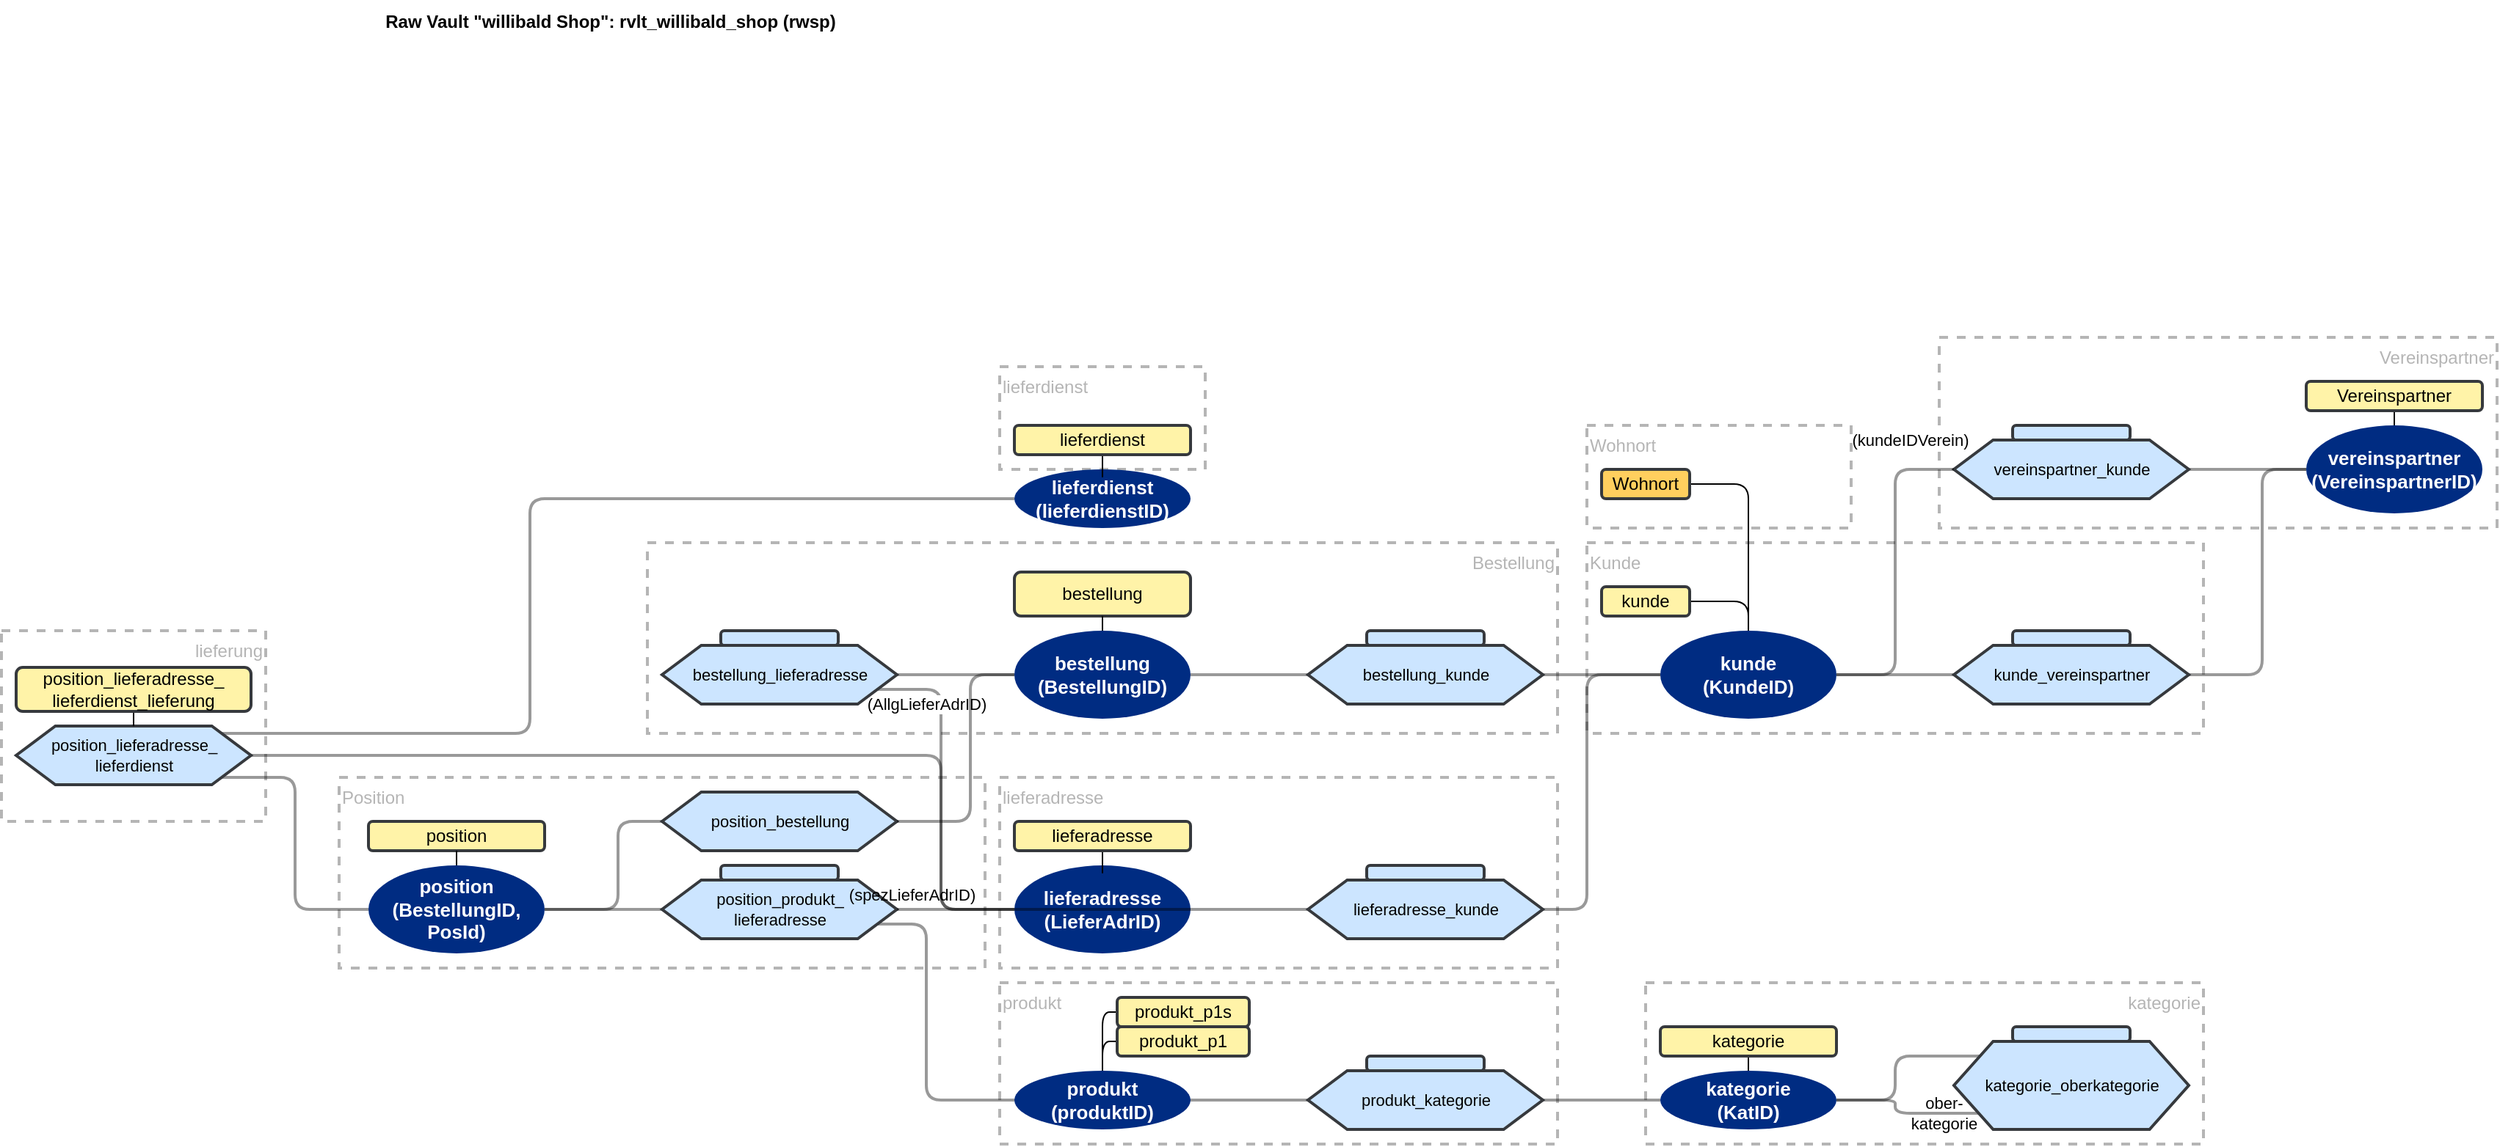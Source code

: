 <mxfile version="21.6.1" type="device">
  <diagram name="Seite-1" id="XlhNs0TyI_9xgu4hfG8v">
    <mxGraphModel dx="2525" dy="868" grid="1" gridSize="10" guides="1" tooltips="1" connect="1" arrows="1" fold="1" page="1" pageScale="1" pageWidth="1169" pageHeight="827" math="0" shadow="0">
      <root>
        <mxCell id="0" />
        <mxCell id="4QULH8YT1BLBHV-vifYP-7" value="Areas" parent="0" />
        <mxCell id="0Ak9JN9doW7q2pLoQ9mv-4" value="Bestellung" style="rounded=0;whiteSpace=wrap;html=1;strokeWidth=2;dashed=1;strokeColor=#B5B5B5;fillColor=none;verticalAlign=top;align=right;fontColor=#B5B5B5;" parent="4QULH8YT1BLBHV-vifYP-7" vertex="1">
          <mxGeometry x="230" y="390" width="620" height="130" as="geometry" />
        </mxCell>
        <mxCell id="WFWKLnwmdb4rRaIEOqVZ-2" value="Text" style="text;html=1;strokeColor=none;fillColor=none;align=center;verticalAlign=middle;whiteSpace=wrap;rounded=0;" parent="4QULH8YT1BLBHV-vifYP-7" vertex="1">
          <mxGeometry x="340" y="570" width="60" height="30" as="geometry" />
        </mxCell>
        <mxCell id="WFWKLnwmdb4rRaIEOqVZ-3" value="Raw Vault &quot;willibald Shop&quot;: rvlt_willibald_shop (rwsp)" style="text;html=1;strokeColor=none;fillColor=none;align=center;verticalAlign=middle;whiteSpace=wrap;rounded=0;fontStyle=1" parent="4QULH8YT1BLBHV-vifYP-7" vertex="1">
          <mxGeometry x="40" y="20" width="330" height="30" as="geometry" />
        </mxCell>
        <mxCell id="WFWKLnwmdb4rRaIEOqVZ-11" value="lieferung" style="rounded=0;whiteSpace=wrap;html=1;strokeWidth=2;dashed=1;strokeColor=#B5B5B5;fillColor=none;verticalAlign=top;align=right;fontColor=#B5B5B5;" parent="4QULH8YT1BLBHV-vifYP-7" vertex="1">
          <mxGeometry x="-210" y="450" width="180" height="130" as="geometry" />
        </mxCell>
        <mxCell id="WFWKLnwmdb4rRaIEOqVZ-15" value="lieferdienst" style="rounded=0;whiteSpace=wrap;html=1;strokeWidth=2;dashed=1;strokeColor=#B5B5B5;fillColor=none;verticalAlign=top;align=left;fontColor=#B5B5B5;" parent="4QULH8YT1BLBHV-vifYP-7" vertex="1">
          <mxGeometry x="470" y="270" width="140" height="70" as="geometry" />
        </mxCell>
        <mxCell id="WFWKLnwmdb4rRaIEOqVZ-31" value="kategorie" style="rounded=0;whiteSpace=wrap;html=1;strokeWidth=2;dashed=1;strokeColor=#B5B5B5;fillColor=none;verticalAlign=top;align=right;fontColor=#B5B5B5;" parent="4QULH8YT1BLBHV-vifYP-7" vertex="1">
          <mxGeometry x="910" y="690" width="380" height="110" as="geometry" />
        </mxCell>
        <mxCell id="WFWKLnwmdb4rRaIEOqVZ-35" value="produkt" style="rounded=0;whiteSpace=wrap;html=1;strokeWidth=2;dashed=1;strokeColor=#B5B5B5;fillColor=none;verticalAlign=top;align=left;fontColor=#B5B5B5;" parent="4QULH8YT1BLBHV-vifYP-7" vertex="1">
          <mxGeometry x="470" y="690" width="380" height="110" as="geometry" />
        </mxCell>
        <mxCell id="WFWKLnwmdb4rRaIEOqVZ-41" value="lieferadresse" style="rounded=0;whiteSpace=wrap;html=1;strokeWidth=2;dashed=1;strokeColor=#B5B5B5;fillColor=none;verticalAlign=top;align=left;fontColor=#B5B5B5;" parent="4QULH8YT1BLBHV-vifYP-7" vertex="1">
          <mxGeometry x="470" y="550" width="380" height="130" as="geometry" />
        </mxCell>
        <mxCell id="WFWKLnwmdb4rRaIEOqVZ-47" value="Kunde" style="rounded=0;whiteSpace=wrap;html=1;strokeWidth=2;dashed=1;strokeColor=#B5B5B5;fillColor=none;verticalAlign=top;align=left;fontColor=#B5B5B5;" parent="4QULH8YT1BLBHV-vifYP-7" vertex="1">
          <mxGeometry x="870" y="390" width="420" height="130" as="geometry" />
        </mxCell>
        <mxCell id="WFWKLnwmdb4rRaIEOqVZ-61" value="Wohnort" style="rounded=0;whiteSpace=wrap;html=1;strokeWidth=2;dashed=1;strokeColor=#B5B5B5;fillColor=none;verticalAlign=top;align=left;fontColor=#B5B5B5;" parent="4QULH8YT1BLBHV-vifYP-7" vertex="1">
          <mxGeometry x="870" y="310" width="180" height="70" as="geometry" />
        </mxCell>
        <mxCell id="WFWKLnwmdb4rRaIEOqVZ-62" value="Vereinspartner" style="rounded=0;whiteSpace=wrap;html=1;strokeWidth=2;dashed=1;strokeColor=#B5B5B5;fillColor=none;verticalAlign=top;align=right;fontColor=#B5B5B5;" parent="4QULH8YT1BLBHV-vifYP-7" vertex="1">
          <mxGeometry x="1110" y="250" width="380" height="130" as="geometry" />
        </mxCell>
        <mxCell id="04NFRgAmzPecM27d5ohU-3" value="Position" style="rounded=0;whiteSpace=wrap;html=1;strokeWidth=2;dashed=1;strokeColor=#B5B5B5;fillColor=none;verticalAlign=top;align=left;fontColor=#B5B5B5;" vertex="1" parent="4QULH8YT1BLBHV-vifYP-7">
          <mxGeometry x="20" y="550" width="440" height="130" as="geometry" />
        </mxCell>
        <mxCell id="1" value="Main Model" parent="0" />
        <mxCell id="0Ak9JN9doW7q2pLoQ9mv-29" style="edgeStyle=orthogonalEdgeStyle;shape=connector;rounded=1;jumpStyle=none;orthogonalLoop=1;jettySize=auto;html=1;labelBackgroundColor=default;strokeColor=default;strokeWidth=2;fontFamily=Helvetica;fontSize=11;fontColor=default;endArrow=none;endFill=0;opacity=40;" parent="1" source="4QULH8YT1BLBHV-vifYP-1" target="0Ak9JN9doW7q2pLoQ9mv-27" edge="1">
          <mxGeometry relative="1" as="geometry" />
        </mxCell>
        <mxCell id="4QULH8YT1BLBHV-vifYP-1" value="bestellung&lt;br style=&quot;font-size: 13px;&quot;&gt;(BestellungID)" style="strokeWidth=2;html=1;shape=mxgraph.flowchart.start_1;whiteSpace=wrap;strokeColor=none;fontColor=#ffffff;fillColor=#002C82;fontFamily=Helvetica;fontSize=13;fontStyle=1" parent="1" vertex="1">
          <mxGeometry x="480" y="450" width="120" height="60" as="geometry" />
        </mxCell>
        <mxCell id="4QULH8YT1BLBHV-vifYP-2" value="bestellung" style="rounded=1;whiteSpace=wrap;html=1;strokeColor=#36393d;fillColor=#FFF3A8;strokeWidth=2;" parent="1" vertex="1">
          <mxGeometry x="480" y="410" width="120" height="30" as="geometry" />
        </mxCell>
        <mxCell id="4QULH8YT1BLBHV-vifYP-4" style="rounded=1;orthogonalLoop=1;jettySize=auto;html=1;endArrow=none;endFill=0;jumpStyle=none;strokeWidth=1;" parent="1" source="4QULH8YT1BLBHV-vifYP-2" target="4QULH8YT1BLBHV-vifYP-1" edge="1">
          <mxGeometry relative="1" as="geometry">
            <mxPoint x="290" y="120" as="sourcePoint" />
            <mxPoint x="380" y="260" as="targetPoint" />
          </mxGeometry>
        </mxCell>
        <mxCell id="WFWKLnwmdb4rRaIEOqVZ-39" style="edgeStyle=orthogonalEdgeStyle;shape=connector;rounded=1;jumpStyle=none;orthogonalLoop=1;jettySize=auto;html=1;labelBackgroundColor=default;strokeColor=default;strokeWidth=2;fontFamily=Helvetica;fontSize=11;fontColor=default;endArrow=none;endFill=0;opacity=40;" parent="1" source="0Ak9JN9doW7q2pLoQ9mv-1" target="WFWKLnwmdb4rRaIEOqVZ-37" edge="1">
          <mxGeometry relative="1" as="geometry" />
        </mxCell>
        <mxCell id="0Ak9JN9doW7q2pLoQ9mv-1" value="lieferadresse&lt;br style=&quot;font-size: 13px;&quot;&gt;(LieferAdrID)" style="strokeWidth=2;html=1;shape=mxgraph.flowchart.start_1;whiteSpace=wrap;strokeColor=none;fontColor=#ffffff;fillColor=#002C82;fontFamily=Helvetica;fontSize=13;fontStyle=1" parent="1" vertex="1">
          <mxGeometry x="480" y="610" width="120" height="60" as="geometry" />
        </mxCell>
        <mxCell id="0Ak9JN9doW7q2pLoQ9mv-7" value="(AllgLieferAdrID)" style="edgeStyle=orthogonalEdgeStyle;shape=connector;rounded=1;jumpStyle=none;orthogonalLoop=1;jettySize=auto;html=1;labelBackgroundColor=default;strokeColor=default;fontFamily=Helvetica;fontSize=11;fontColor=default;endArrow=none;endFill=0;strokeWidth=2;opacity=40;" parent="1" source="0Ak9JN9doW7q2pLoQ9mv-2" target="0Ak9JN9doW7q2pLoQ9mv-1" edge="1">
          <mxGeometry x="-0.726" y="-10" relative="1" as="geometry">
            <Array as="points">
              <mxPoint x="430" y="490" />
              <mxPoint x="430" y="640" />
            </Array>
            <mxPoint as="offset" />
          </mxGeometry>
        </mxCell>
        <mxCell id="WFWKLnwmdb4rRaIEOqVZ-49" style="edgeStyle=orthogonalEdgeStyle;shape=connector;rounded=1;jumpStyle=none;orthogonalLoop=1;jettySize=auto;html=1;labelBackgroundColor=default;strokeColor=default;strokeWidth=2;fontFamily=Helvetica;fontSize=11;fontColor=default;endArrow=none;endFill=0;opacity=40;" parent="1" source="0Ak9JN9doW7q2pLoQ9mv-2" target="4QULH8YT1BLBHV-vifYP-1" edge="1">
          <mxGeometry relative="1" as="geometry" />
        </mxCell>
        <mxCell id="0Ak9JN9doW7q2pLoQ9mv-2" value="bestellung_lieferadresse" style="verticalLabelPosition=middle;verticalAlign=middle;html=1;shape=hexagon;perimeter=hexagonPerimeter2;arcSize=6;size=0.167;fillColor=#cce5ff;strokeColor=#36393d;strokeWidth=2;fontFamily=Helvetica;fontSize=11;fontColor=default;labelPosition=center;align=center;" parent="1" vertex="1">
          <mxGeometry x="240" y="460" width="160" height="40" as="geometry" />
        </mxCell>
        <mxCell id="0Ak9JN9doW7q2pLoQ9mv-3" value="" style="rounded=1;whiteSpace=wrap;html=1;strokeColor=#36393d;fillColor=#cce5ff;strokeWidth=2;fontSize=11;arcSize=24;" parent="1" vertex="1">
          <mxGeometry x="280" y="450" width="80" height="10" as="geometry" />
        </mxCell>
        <mxCell id="0Ak9JN9doW7q2pLoQ9mv-10" style="edgeStyle=orthogonalEdgeStyle;shape=connector;rounded=1;jumpStyle=none;orthogonalLoop=1;jettySize=auto;html=1;labelBackgroundColor=default;strokeColor=default;fontFamily=Helvetica;fontSize=11;fontColor=default;endArrow=none;endFill=0;" parent="1" source="0Ak9JN9doW7q2pLoQ9mv-9" target="0Ak9JN9doW7q2pLoQ9mv-1" edge="1">
          <mxGeometry relative="1" as="geometry" />
        </mxCell>
        <mxCell id="0Ak9JN9doW7q2pLoQ9mv-9" value="lieferadresse" style="rounded=1;whiteSpace=wrap;html=1;strokeColor=#36393d;fillColor=#FFF3A8;strokeWidth=2;" parent="1" vertex="1">
          <mxGeometry x="480" y="580" width="120" height="20" as="geometry" />
        </mxCell>
        <mxCell id="0Ak9JN9doW7q2pLoQ9mv-16" style="edgeStyle=orthogonalEdgeStyle;shape=connector;rounded=1;jumpStyle=none;orthogonalLoop=1;jettySize=auto;html=1;labelBackgroundColor=default;strokeColor=default;strokeWidth=2;fontFamily=Helvetica;fontSize=11;fontColor=default;endArrow=none;endFill=0;opacity=40;" parent="1" source="0Ak9JN9doW7q2pLoQ9mv-11" target="0Ak9JN9doW7q2pLoQ9mv-14" edge="1">
          <mxGeometry relative="1" as="geometry" />
        </mxCell>
        <mxCell id="0Ak9JN9doW7q2pLoQ9mv-19" style="edgeStyle=orthogonalEdgeStyle;shape=connector;rounded=1;jumpStyle=none;orthogonalLoop=1;jettySize=auto;html=1;labelBackgroundColor=default;strokeColor=default;strokeWidth=2;fontFamily=Helvetica;fontSize=11;fontColor=default;endArrow=none;endFill=0;opacity=40;" parent="1" source="0Ak9JN9doW7q2pLoQ9mv-11" target="0Ak9JN9doW7q2pLoQ9mv-18" edge="1">
          <mxGeometry relative="1" as="geometry">
            <Array as="points">
              <mxPoint x="210" y="640" />
              <mxPoint x="210" y="580" />
            </Array>
          </mxGeometry>
        </mxCell>
        <mxCell id="0Ak9JN9doW7q2pLoQ9mv-11" value="position&lt;br style=&quot;font-size: 13px;&quot;&gt;(BestellungID, PosId)" style="strokeWidth=2;html=1;shape=mxgraph.flowchart.start_1;whiteSpace=wrap;strokeColor=none;fontColor=#ffffff;fillColor=#002C82;fontFamily=Helvetica;fontSize=13;fontStyle=1" parent="1" vertex="1">
          <mxGeometry x="40" y="610" width="120" height="60" as="geometry" />
        </mxCell>
        <mxCell id="0Ak9JN9doW7q2pLoQ9mv-12" value="position" style="rounded=1;whiteSpace=wrap;html=1;strokeColor=#36393d;fillColor=#FFF3A8;strokeWidth=2;" parent="1" vertex="1">
          <mxGeometry x="40" y="580" width="120" height="20" as="geometry" />
        </mxCell>
        <mxCell id="0Ak9JN9doW7q2pLoQ9mv-13" style="rounded=1;orthogonalLoop=1;jettySize=auto;html=1;endArrow=none;endFill=0;jumpStyle=none;strokeWidth=1;" parent="1" source="0Ak9JN9doW7q2pLoQ9mv-12" target="0Ak9JN9doW7q2pLoQ9mv-11" edge="1">
          <mxGeometry relative="1" as="geometry">
            <mxPoint x="-180" y="310" as="sourcePoint" />
            <mxPoint x="-90" y="450" as="targetPoint" />
          </mxGeometry>
        </mxCell>
        <mxCell id="WFWKLnwmdb4rRaIEOqVZ-18" style="edgeStyle=orthogonalEdgeStyle;shape=connector;rounded=1;jumpStyle=none;orthogonalLoop=1;jettySize=auto;html=1;entryX=1;entryY=0.5;entryDx=0;entryDy=0;entryPerimeter=0;labelBackgroundColor=default;strokeColor=default;strokeWidth=2;fontFamily=Helvetica;fontSize=11;fontColor=default;endArrow=none;endFill=0;opacity=40;" parent="1" source="0Ak9JN9doW7q2pLoQ9mv-14" target="WFWKLnwmdb4rRaIEOqVZ-16" edge="1">
          <mxGeometry relative="1" as="geometry">
            <Array as="points">
              <mxPoint x="420" y="650" />
              <mxPoint x="420" y="770" />
            </Array>
          </mxGeometry>
        </mxCell>
        <mxCell id="0Ak9JN9doW7q2pLoQ9mv-14" value="position_produkt_&lt;br&gt;lieferadresse" style="verticalLabelPosition=middle;verticalAlign=middle;html=1;shape=hexagon;perimeter=hexagonPerimeter2;arcSize=6;size=0.167;fillColor=#cce5ff;strokeColor=#36393d;strokeWidth=2;fontFamily=Helvetica;fontSize=11;fontColor=default;labelPosition=center;align=center;" parent="1" vertex="1">
          <mxGeometry x="240" y="620" width="160" height="40" as="geometry" />
        </mxCell>
        <mxCell id="0Ak9JN9doW7q2pLoQ9mv-15" value="" style="rounded=1;whiteSpace=wrap;html=1;strokeColor=#36393d;fillColor=#cce5ff;strokeWidth=2;fontSize=11;arcSize=24;" parent="1" vertex="1">
          <mxGeometry x="280" y="610" width="80" height="10" as="geometry" />
        </mxCell>
        <mxCell id="0Ak9JN9doW7q2pLoQ9mv-18" value="position_bestellung" style="verticalLabelPosition=middle;verticalAlign=middle;html=1;shape=hexagon;perimeter=hexagonPerimeter2;arcSize=6;size=0.167;fillColor=#cce5ff;strokeColor=#36393d;strokeWidth=2;fontFamily=Helvetica;fontSize=11;fontColor=default;labelPosition=center;align=center;" parent="1" vertex="1">
          <mxGeometry x="240" y="560" width="160" height="40" as="geometry" />
        </mxCell>
        <mxCell id="WFWKLnwmdb4rRaIEOqVZ-40" style="edgeStyle=orthogonalEdgeStyle;shape=connector;rounded=1;jumpStyle=none;orthogonalLoop=1;jettySize=auto;html=1;entryX=1;entryY=0.5;entryDx=0;entryDy=0;labelBackgroundColor=default;strokeColor=default;strokeWidth=2;fontFamily=Helvetica;fontSize=11;fontColor=default;endArrow=none;endFill=0;opacity=40;" parent="1" source="0Ak9JN9doW7q2pLoQ9mv-23" target="WFWKLnwmdb4rRaIEOqVZ-37" edge="1">
          <mxGeometry relative="1" as="geometry">
            <Array as="points">
              <mxPoint x="870" y="480" />
              <mxPoint x="870" y="640" />
            </Array>
          </mxGeometry>
        </mxCell>
        <mxCell id="0Ak9JN9doW7q2pLoQ9mv-23" value="kunde&lt;br style=&quot;font-size: 13px;&quot;&gt;(KundeID)" style="strokeWidth=2;html=1;shape=mxgraph.flowchart.start_1;whiteSpace=wrap;strokeColor=none;fontColor=#ffffff;fillColor=#002C82;fontFamily=Helvetica;fontSize=13;fontStyle=1" parent="1" vertex="1">
          <mxGeometry x="920" y="450" width="120" height="60" as="geometry" />
        </mxCell>
        <mxCell id="0Ak9JN9doW7q2pLoQ9mv-30" style="edgeStyle=orthogonalEdgeStyle;shape=connector;rounded=1;jumpStyle=none;orthogonalLoop=1;jettySize=auto;html=1;labelBackgroundColor=default;strokeColor=default;strokeWidth=2;fontFamily=Helvetica;fontSize=11;fontColor=default;endArrow=none;endFill=0;opacity=40;" parent="1" source="0Ak9JN9doW7q2pLoQ9mv-27" target="0Ak9JN9doW7q2pLoQ9mv-23" edge="1">
          <mxGeometry relative="1" as="geometry" />
        </mxCell>
        <mxCell id="0Ak9JN9doW7q2pLoQ9mv-27" value="bestellung_kunde" style="verticalLabelPosition=middle;verticalAlign=middle;html=1;shape=hexagon;perimeter=hexagonPerimeter2;arcSize=6;size=0.167;fillColor=#cce5ff;strokeColor=#36393d;strokeWidth=2;fontFamily=Helvetica;fontSize=11;fontColor=default;labelPosition=center;align=center;" parent="1" vertex="1">
          <mxGeometry x="680" y="460" width="160" height="40" as="geometry" />
        </mxCell>
        <mxCell id="0Ak9JN9doW7q2pLoQ9mv-28" value="" style="rounded=1;whiteSpace=wrap;html=1;strokeColor=#36393d;fillColor=#cce5ff;strokeWidth=2;fontSize=11;arcSize=24;" parent="1" vertex="1">
          <mxGeometry x="720" y="450" width="80" height="10" as="geometry" />
        </mxCell>
        <mxCell id="WFWKLnwmdb4rRaIEOqVZ-12" style="edgeStyle=orthogonalEdgeStyle;shape=connector;rounded=1;jumpStyle=none;orthogonalLoop=1;jettySize=auto;html=1;labelBackgroundColor=default;strokeColor=default;strokeWidth=2;fontFamily=Helvetica;fontSize=11;fontColor=default;endArrow=none;endFill=0;opacity=40;" parent="1" source="WFWKLnwmdb4rRaIEOqVZ-5" target="0Ak9JN9doW7q2pLoQ9mv-11" edge="1">
          <mxGeometry relative="1" as="geometry">
            <Array as="points">
              <mxPoint x="-10" y="550" />
              <mxPoint x="-10" y="640" />
            </Array>
          </mxGeometry>
        </mxCell>
        <mxCell id="WFWKLnwmdb4rRaIEOqVZ-13" style="edgeStyle=orthogonalEdgeStyle;shape=connector;rounded=1;jumpStyle=none;orthogonalLoop=1;jettySize=auto;html=1;entryX=1;entryY=0.5;entryDx=0;entryDy=0;entryPerimeter=0;labelBackgroundColor=default;strokeColor=default;strokeWidth=2;fontFamily=Helvetica;fontSize=11;fontColor=default;endArrow=none;endFill=0;opacity=40;" parent="1" source="WFWKLnwmdb4rRaIEOqVZ-5" target="0Ak9JN9doW7q2pLoQ9mv-1" edge="1">
          <mxGeometry relative="1" as="geometry">
            <Array as="points">
              <mxPoint x="430" y="535" />
              <mxPoint x="430" y="640" />
            </Array>
          </mxGeometry>
        </mxCell>
        <mxCell id="WFWKLnwmdb4rRaIEOqVZ-14" style="edgeStyle=orthogonalEdgeStyle;shape=connector;rounded=1;jumpStyle=none;orthogonalLoop=1;jettySize=auto;html=1;labelBackgroundColor=default;strokeColor=default;strokeWidth=2;fontFamily=Helvetica;fontSize=11;fontColor=default;endArrow=none;endFill=0;opacity=40;" parent="1" source="WFWKLnwmdb4rRaIEOqVZ-5" target="WFWKLnwmdb4rRaIEOqVZ-6" edge="1">
          <mxGeometry relative="1" as="geometry">
            <Array as="points">
              <mxPoint x="150" y="520" />
              <mxPoint x="150" y="360" />
            </Array>
          </mxGeometry>
        </mxCell>
        <mxCell id="WFWKLnwmdb4rRaIEOqVZ-5" value="position_lieferadresse_&lt;br&gt;lieferdienst" style="verticalLabelPosition=middle;verticalAlign=middle;html=1;shape=hexagon;perimeter=hexagonPerimeter2;arcSize=6;size=0.167;fillColor=#cce5ff;strokeColor=#36393d;strokeWidth=2;fontFamily=Helvetica;fontSize=11;fontColor=default;labelPosition=center;align=center;" parent="1" vertex="1">
          <mxGeometry x="-200" y="515" width="160" height="40" as="geometry" />
        </mxCell>
        <mxCell id="WFWKLnwmdb4rRaIEOqVZ-6" value="lieferdienst&lt;br style=&quot;font-size: 13px;&quot;&gt;(lieferdienstID)" style="strokeWidth=2;html=1;shape=mxgraph.flowchart.start_1;whiteSpace=wrap;strokeColor=none;fontColor=#ffffff;fillColor=#002C82;fontFamily=Helvetica;fontSize=13;fontStyle=1" parent="1" vertex="1">
          <mxGeometry x="480" y="340" width="120" height="40" as="geometry" />
        </mxCell>
        <mxCell id="WFWKLnwmdb4rRaIEOqVZ-8" style="edgeStyle=orthogonalEdgeStyle;shape=connector;rounded=1;jumpStyle=none;orthogonalLoop=1;jettySize=auto;html=1;labelBackgroundColor=default;strokeColor=default;fontFamily=Helvetica;fontSize=11;fontColor=default;endArrow=none;endFill=0;" parent="1" source="WFWKLnwmdb4rRaIEOqVZ-7" target="WFWKLnwmdb4rRaIEOqVZ-6" edge="1">
          <mxGeometry relative="1" as="geometry" />
        </mxCell>
        <mxCell id="WFWKLnwmdb4rRaIEOqVZ-7" value="lieferdienst" style="rounded=1;whiteSpace=wrap;html=1;strokeColor=#36393d;fillColor=#FFF3A8;strokeWidth=2;" parent="1" vertex="1">
          <mxGeometry x="480" y="310" width="120" height="20" as="geometry" />
        </mxCell>
        <mxCell id="WFWKLnwmdb4rRaIEOqVZ-10" style="shape=connector;rounded=1;jumpStyle=none;orthogonalLoop=1;jettySize=auto;html=1;labelBackgroundColor=default;strokeColor=default;fontFamily=Helvetica;fontSize=11;fontColor=default;endArrow=none;endFill=0;" parent="1" source="WFWKLnwmdb4rRaIEOqVZ-9" target="WFWKLnwmdb4rRaIEOqVZ-5" edge="1">
          <mxGeometry relative="1" as="geometry" />
        </mxCell>
        <mxCell id="WFWKLnwmdb4rRaIEOqVZ-9" value="position_lieferadresse_&lt;br&gt;lieferdienst_lieferung" style="rounded=1;whiteSpace=wrap;html=1;strokeColor=#36393d;fillColor=#FFF3A8;strokeWidth=2;" parent="1" vertex="1">
          <mxGeometry x="-200" y="475" width="160" height="30" as="geometry" />
        </mxCell>
        <mxCell id="WFWKLnwmdb4rRaIEOqVZ-22" style="edgeStyle=orthogonalEdgeStyle;shape=connector;rounded=1;jumpStyle=none;orthogonalLoop=1;jettySize=auto;html=1;labelBackgroundColor=default;strokeColor=default;strokeWidth=2;fontFamily=Helvetica;fontSize=11;fontColor=default;endArrow=none;endFill=0;opacity=40;" parent="1" source="WFWKLnwmdb4rRaIEOqVZ-16" target="WFWKLnwmdb4rRaIEOqVZ-20" edge="1">
          <mxGeometry relative="1" as="geometry" />
        </mxCell>
        <mxCell id="WFWKLnwmdb4rRaIEOqVZ-16" value="produkt&lt;br style=&quot;font-size: 13px;&quot;&gt;(produktID)" style="strokeWidth=2;html=1;shape=mxgraph.flowchart.start_1;whiteSpace=wrap;strokeColor=none;fontColor=#ffffff;fillColor=#002C82;fontFamily=Helvetica;fontSize=13;fontStyle=1" parent="1" vertex="1">
          <mxGeometry x="480" y="750" width="120" height="40" as="geometry" />
        </mxCell>
        <mxCell id="WFWKLnwmdb4rRaIEOqVZ-19" style="edgeStyle=orthogonalEdgeStyle;shape=connector;rounded=1;jumpStyle=none;orthogonalLoop=1;jettySize=auto;html=1;labelBackgroundColor=default;strokeColor=default;fontFamily=Helvetica;fontSize=11;fontColor=default;endArrow=none;endFill=0;" parent="1" source="WFWKLnwmdb4rRaIEOqVZ-17" target="WFWKLnwmdb4rRaIEOqVZ-16" edge="1">
          <mxGeometry relative="1" as="geometry">
            <Array as="points">
              <mxPoint x="540" y="730" />
            </Array>
          </mxGeometry>
        </mxCell>
        <mxCell id="WFWKLnwmdb4rRaIEOqVZ-17" value="produkt_p1" style="rounded=1;whiteSpace=wrap;html=1;strokeColor=#36393d;fillColor=#FFF3A8;strokeWidth=2;" parent="1" vertex="1">
          <mxGeometry x="550" y="720" width="90" height="20" as="geometry" />
        </mxCell>
        <mxCell id="WFWKLnwmdb4rRaIEOqVZ-24" style="edgeStyle=orthogonalEdgeStyle;shape=connector;rounded=1;jumpStyle=none;orthogonalLoop=1;jettySize=auto;html=1;labelBackgroundColor=default;strokeColor=default;strokeWidth=2;fontFamily=Helvetica;fontSize=11;fontColor=default;endArrow=none;endFill=0;opacity=40;" parent="1" source="WFWKLnwmdb4rRaIEOqVZ-20" target="WFWKLnwmdb4rRaIEOqVZ-23" edge="1">
          <mxGeometry relative="1" as="geometry" />
        </mxCell>
        <mxCell id="WFWKLnwmdb4rRaIEOqVZ-20" value="produkt_kategorie" style="verticalLabelPosition=middle;verticalAlign=middle;html=1;shape=hexagon;perimeter=hexagonPerimeter2;arcSize=6;size=0.167;fillColor=#cce5ff;strokeColor=#36393d;strokeWidth=2;fontFamily=Helvetica;fontSize=11;fontColor=default;labelPosition=center;align=center;" parent="1" vertex="1">
          <mxGeometry x="680" y="750" width="160" height="40" as="geometry" />
        </mxCell>
        <mxCell id="WFWKLnwmdb4rRaIEOqVZ-21" value="" style="rounded=1;whiteSpace=wrap;html=1;strokeColor=#36393d;fillColor=#cce5ff;strokeWidth=2;fontSize=11;arcSize=24;" parent="1" vertex="1">
          <mxGeometry x="720" y="740" width="80" height="10" as="geometry" />
        </mxCell>
        <mxCell id="WFWKLnwmdb4rRaIEOqVZ-23" value="kategorie&lt;br style=&quot;font-size: 13px;&quot;&gt;(KatID)" style="strokeWidth=2;html=1;shape=mxgraph.flowchart.start_1;whiteSpace=wrap;strokeColor=none;fontColor=#ffffff;fillColor=#002C82;fontFamily=Helvetica;fontSize=13;fontStyle=1" parent="1" vertex="1">
          <mxGeometry x="920" y="750" width="120" height="40" as="geometry" />
        </mxCell>
        <mxCell id="WFWKLnwmdb4rRaIEOqVZ-34" style="edgeStyle=none;shape=connector;rounded=1;jumpStyle=none;orthogonalLoop=1;jettySize=auto;html=1;labelBackgroundColor=default;strokeColor=default;strokeWidth=1;fontFamily=Helvetica;fontSize=11;fontColor=default;endArrow=none;endFill=0;" parent="1" source="WFWKLnwmdb4rRaIEOqVZ-25" target="WFWKLnwmdb4rRaIEOqVZ-23" edge="1">
          <mxGeometry relative="1" as="geometry" />
        </mxCell>
        <mxCell id="WFWKLnwmdb4rRaIEOqVZ-25" value="kategorie" style="rounded=1;whiteSpace=wrap;html=1;strokeColor=#36393d;fillColor=#FFF3A8;strokeWidth=2;" parent="1" vertex="1">
          <mxGeometry x="920" y="720" width="120" height="20" as="geometry" />
        </mxCell>
        <mxCell id="WFWKLnwmdb4rRaIEOqVZ-29" value="" style="edgeStyle=orthogonalEdgeStyle;shape=connector;rounded=1;jumpStyle=none;orthogonalLoop=1;jettySize=auto;html=1;labelBackgroundColor=default;strokeColor=default;strokeWidth=2;fontFamily=Helvetica;fontSize=11;fontColor=default;endArrow=none;endFill=0;opacity=40;entryX=1;entryY=0.5;entryDx=0;entryDy=0;entryPerimeter=0;" parent="1" source="WFWKLnwmdb4rRaIEOqVZ-26" target="WFWKLnwmdb4rRaIEOqVZ-23" edge="1">
          <mxGeometry relative="1" as="geometry">
            <mxPoint x="970" y="725" as="targetPoint" />
            <Array as="points">
              <mxPoint x="1080" y="740" />
              <mxPoint x="1080" y="770" />
            </Array>
          </mxGeometry>
        </mxCell>
        <mxCell id="WFWKLnwmdb4rRaIEOqVZ-30" style="edgeStyle=orthogonalEdgeStyle;shape=connector;rounded=1;jumpStyle=none;orthogonalLoop=1;jettySize=auto;html=1;labelBackgroundColor=default;strokeColor=default;strokeWidth=2;fontFamily=Helvetica;fontSize=11;fontColor=default;endArrow=none;endFill=0;opacity=40;" parent="1" source="WFWKLnwmdb4rRaIEOqVZ-26" target="WFWKLnwmdb4rRaIEOqVZ-23" edge="1">
          <mxGeometry relative="1" as="geometry">
            <mxPoint x="1260" y="735" as="sourcePoint" />
            <mxPoint x="1020" y="720" as="targetPoint" />
            <Array as="points">
              <mxPoint x="1080" y="779" />
              <mxPoint x="1080" y="770" />
            </Array>
          </mxGeometry>
        </mxCell>
        <mxCell id="WFWKLnwmdb4rRaIEOqVZ-33" value="ober-&lt;br&gt;kategorie" style="edgeLabel;html=1;align=center;verticalAlign=middle;resizable=0;points=[];fontSize=11;fontFamily=Helvetica;fontColor=default;labelBackgroundColor=none;" parent="WFWKLnwmdb4rRaIEOqVZ-30" vertex="1" connectable="0">
          <mxGeometry x="0.006" relative="1" as="geometry">
            <mxPoint x="29" as="offset" />
          </mxGeometry>
        </mxCell>
        <mxCell id="WFWKLnwmdb4rRaIEOqVZ-26" value="kategorie_oberkategorie" style="verticalLabelPosition=middle;verticalAlign=middle;html=1;shape=hexagon;perimeter=hexagonPerimeter2;arcSize=6;size=0.167;fillColor=#cce5ff;strokeColor=#36393d;strokeWidth=2;fontFamily=Helvetica;fontSize=11;fontColor=default;labelPosition=center;align=center;" parent="1" vertex="1">
          <mxGeometry x="1120" y="730" width="160" height="60" as="geometry" />
        </mxCell>
        <mxCell id="WFWKLnwmdb4rRaIEOqVZ-27" value="" style="rounded=1;whiteSpace=wrap;html=1;strokeColor=#36393d;fillColor=#cce5ff;strokeWidth=2;fontSize=11;arcSize=24;" parent="1" vertex="1">
          <mxGeometry x="1160" y="720" width="80" height="10" as="geometry" />
        </mxCell>
        <mxCell id="WFWKLnwmdb4rRaIEOqVZ-36" value="" style="rounded=1;whiteSpace=wrap;html=1;strokeColor=#36393d;fillColor=#cce5ff;strokeWidth=2;fontSize=11;arcSize=24;" parent="1" vertex="1">
          <mxGeometry x="720" y="610" width="80" height="10" as="geometry" />
        </mxCell>
        <mxCell id="WFWKLnwmdb4rRaIEOqVZ-37" value="lieferadresse_kunde" style="verticalLabelPosition=middle;verticalAlign=middle;html=1;shape=hexagon;perimeter=hexagonPerimeter2;arcSize=6;size=0.167;fillColor=#cce5ff;strokeColor=#36393d;strokeWidth=2;fontFamily=Helvetica;fontSize=11;fontColor=default;labelPosition=center;align=center;" parent="1" vertex="1">
          <mxGeometry x="680" y="620" width="160" height="40" as="geometry" />
        </mxCell>
        <mxCell id="WFWKLnwmdb4rRaIEOqVZ-48" style="edgeStyle=orthogonalEdgeStyle;shape=connector;rounded=1;jumpStyle=none;orthogonalLoop=1;jettySize=auto;html=1;labelBackgroundColor=default;strokeColor=default;fontFamily=Helvetica;fontSize=11;fontColor=default;endArrow=none;endFill=0;" parent="1" source="WFWKLnwmdb4rRaIEOqVZ-42" target="0Ak9JN9doW7q2pLoQ9mv-23" edge="1">
          <mxGeometry relative="1" as="geometry">
            <Array as="points">
              <mxPoint x="980" y="430" />
            </Array>
          </mxGeometry>
        </mxCell>
        <mxCell id="WFWKLnwmdb4rRaIEOqVZ-42" value="kunde" style="rounded=1;whiteSpace=wrap;html=1;strokeColor=#36393d;fillColor=#FFF3A8;strokeWidth=2;" parent="1" vertex="1">
          <mxGeometry x="880" y="420" width="60" height="20" as="geometry" />
        </mxCell>
        <mxCell id="04NFRgAmzPecM27d5ohU-1" style="edgeStyle=orthogonalEdgeStyle;shape=connector;rounded=1;jumpStyle=none;orthogonalLoop=1;jettySize=auto;html=1;labelBackgroundColor=default;strokeColor=default;fontFamily=Helvetica;fontSize=11;fontColor=default;endArrow=none;endFill=0;" edge="1" parent="1" source="WFWKLnwmdb4rRaIEOqVZ-46" target="0Ak9JN9doW7q2pLoQ9mv-23">
          <mxGeometry relative="1" as="geometry">
            <Array as="points">
              <mxPoint x="980" y="350" />
            </Array>
          </mxGeometry>
        </mxCell>
        <mxCell id="WFWKLnwmdb4rRaIEOqVZ-46" value="Wohnort" style="rounded=1;whiteSpace=wrap;html=1;strokeColor=#36393d;fillColor=#FFCF5E;strokeWidth=2;" parent="1" vertex="1">
          <mxGeometry x="880" y="340" width="60" height="20" as="geometry" />
        </mxCell>
        <mxCell id="WFWKLnwmdb4rRaIEOqVZ-65" style="edgeStyle=orthogonalEdgeStyle;shape=connector;rounded=1;jumpStyle=none;orthogonalLoop=1;jettySize=auto;html=1;labelBackgroundColor=default;strokeColor=default;strokeWidth=2;fontFamily=Helvetica;fontSize=11;fontColor=default;endArrow=none;endFill=0;opacity=40;" parent="1" source="WFWKLnwmdb4rRaIEOqVZ-50" target="WFWKLnwmdb4rRaIEOqVZ-63" edge="1">
          <mxGeometry relative="1" as="geometry" />
        </mxCell>
        <mxCell id="WFWKLnwmdb4rRaIEOqVZ-50" value="vereinspartner&lt;br style=&quot;font-size: 13px;&quot;&gt;(VereinspartnerID)" style="strokeWidth=2;html=1;shape=mxgraph.flowchart.start_1;whiteSpace=wrap;strokeColor=none;fontColor=#ffffff;fillColor=#002C82;fontFamily=Helvetica;fontSize=13;fontStyle=1" parent="1" vertex="1">
          <mxGeometry x="1360" y="310" width="120" height="60" as="geometry" />
        </mxCell>
        <mxCell id="WFWKLnwmdb4rRaIEOqVZ-51" style="edgeStyle=none;shape=connector;rounded=1;jumpStyle=none;orthogonalLoop=1;jettySize=auto;html=1;labelBackgroundColor=default;strokeColor=default;fontFamily=Helvetica;fontSize=11;fontColor=default;endArrow=none;endFill=0;" parent="1" source="WFWKLnwmdb4rRaIEOqVZ-52" target="WFWKLnwmdb4rRaIEOqVZ-50" edge="1">
          <mxGeometry relative="1" as="geometry" />
        </mxCell>
        <mxCell id="WFWKLnwmdb4rRaIEOqVZ-52" value="Vereinspartner" style="rounded=1;whiteSpace=wrap;html=1;strokeColor=#36393d;fillColor=#FFF3A8;strokeWidth=2;" parent="1" vertex="1">
          <mxGeometry x="1360" y="280" width="120" height="20" as="geometry" />
        </mxCell>
        <mxCell id="WFWKLnwmdb4rRaIEOqVZ-59" style="edgeStyle=orthogonalEdgeStyle;shape=connector;rounded=1;jumpStyle=none;orthogonalLoop=1;jettySize=auto;html=1;labelBackgroundColor=default;strokeColor=default;strokeWidth=2;fontFamily=Helvetica;fontSize=11;fontColor=default;endArrow=none;endFill=0;opacity=40;" parent="1" source="WFWKLnwmdb4rRaIEOqVZ-56" target="0Ak9JN9doW7q2pLoQ9mv-23" edge="1">
          <mxGeometry relative="1" as="geometry" />
        </mxCell>
        <mxCell id="WFWKLnwmdb4rRaIEOqVZ-60" style="edgeStyle=orthogonalEdgeStyle;shape=connector;rounded=1;jumpStyle=none;orthogonalLoop=1;jettySize=auto;html=1;labelBackgroundColor=default;strokeColor=default;strokeWidth=2;fontFamily=Helvetica;fontSize=11;fontColor=default;endArrow=none;endFill=0;opacity=40;" parent="1" source="WFWKLnwmdb4rRaIEOqVZ-56" target="WFWKLnwmdb4rRaIEOqVZ-50" edge="1">
          <mxGeometry relative="1" as="geometry">
            <Array as="points">
              <mxPoint x="1330" y="480" />
              <mxPoint x="1330" y="340" />
            </Array>
          </mxGeometry>
        </mxCell>
        <mxCell id="WFWKLnwmdb4rRaIEOqVZ-56" value="kunde_vereinspartner" style="verticalLabelPosition=middle;verticalAlign=middle;html=1;shape=hexagon;perimeter=hexagonPerimeter2;arcSize=6;size=0.167;fillColor=#cce5ff;strokeColor=#36393d;strokeWidth=2;fontFamily=Helvetica;fontSize=11;fontColor=default;labelPosition=center;align=center;" parent="1" vertex="1">
          <mxGeometry x="1120" y="460" width="160" height="40" as="geometry" />
        </mxCell>
        <mxCell id="WFWKLnwmdb4rRaIEOqVZ-57" value="" style="rounded=1;whiteSpace=wrap;html=1;strokeColor=#36393d;fillColor=#cce5ff;strokeWidth=2;fontSize=11;arcSize=24;" parent="1" vertex="1">
          <mxGeometry x="1160" y="450" width="80" height="10" as="geometry" />
        </mxCell>
        <mxCell id="WFWKLnwmdb4rRaIEOqVZ-63" value="vereinspartner_kunde" style="verticalLabelPosition=middle;verticalAlign=middle;html=1;shape=hexagon;perimeter=hexagonPerimeter2;arcSize=6;size=0.167;fillColor=#cce5ff;strokeColor=#36393d;strokeWidth=2;fontFamily=Helvetica;fontSize=11;fontColor=default;labelPosition=center;align=center;" parent="1" vertex="1">
          <mxGeometry x="1120" y="320" width="160" height="40" as="geometry" />
        </mxCell>
        <mxCell id="WFWKLnwmdb4rRaIEOqVZ-64" value="" style="rounded=1;whiteSpace=wrap;html=1;strokeColor=#36393d;fillColor=#cce5ff;strokeWidth=2;fontSize=11;arcSize=24;" parent="1" vertex="1">
          <mxGeometry x="1160" y="310" width="80" height="10" as="geometry" />
        </mxCell>
        <mxCell id="WFWKLnwmdb4rRaIEOqVZ-66" style="edgeStyle=orthogonalEdgeStyle;shape=connector;rounded=1;jumpStyle=none;orthogonalLoop=1;jettySize=auto;html=1;entryX=1;entryY=0.5;entryDx=0;entryDy=0;entryPerimeter=0;labelBackgroundColor=default;strokeColor=default;strokeWidth=2;fontFamily=Helvetica;fontSize=11;fontColor=default;endArrow=none;endFill=0;opacity=40;" parent="1" source="WFWKLnwmdb4rRaIEOqVZ-63" target="0Ak9JN9doW7q2pLoQ9mv-23" edge="1">
          <mxGeometry relative="1" as="geometry" />
        </mxCell>
        <mxCell id="WFWKLnwmdb4rRaIEOqVZ-68" value="(kundeIDVerein)" style="edgeLabel;html=1;align=center;verticalAlign=middle;resizable=0;points=[];fontSize=11;fontFamily=Helvetica;fontColor=default;" parent="WFWKLnwmdb4rRaIEOqVZ-66" vertex="1" connectable="0">
          <mxGeometry x="-0.394" y="-4" relative="1" as="geometry">
            <mxPoint x="14" y="-47" as="offset" />
          </mxGeometry>
        </mxCell>
        <mxCell id="ZpM2CDvKO9FQDy_-CSvz-3" style="edgeStyle=orthogonalEdgeStyle;shape=connector;rounded=1;jumpStyle=none;orthogonalLoop=1;jettySize=auto;html=1;labelBackgroundColor=default;strokeColor=default;fontFamily=Helvetica;fontSize=11;fontColor=default;endArrow=none;endFill=0;" parent="1" source="ZpM2CDvKO9FQDy_-CSvz-2" target="WFWKLnwmdb4rRaIEOqVZ-16" edge="1">
          <mxGeometry relative="1" as="geometry">
            <Array as="points">
              <mxPoint x="540" y="710" />
            </Array>
          </mxGeometry>
        </mxCell>
        <mxCell id="ZpM2CDvKO9FQDy_-CSvz-2" value="produkt_p1s" style="rounded=1;whiteSpace=wrap;html=1;strokeColor=#36393d;fillColor=#FFF3A8;strokeWidth=2;" parent="1" vertex="1">
          <mxGeometry x="550" y="700" width="90" height="20" as="geometry" />
        </mxCell>
        <mxCell id="04NFRgAmzPecM27d5ohU-2" value="" style="edgeStyle=orthogonalEdgeStyle;shape=connector;rounded=1;jumpStyle=none;orthogonalLoop=1;jettySize=auto;html=1;labelBackgroundColor=default;strokeColor=default;strokeWidth=2;fontFamily=Helvetica;fontSize=11;fontColor=default;endArrow=none;endFill=0;opacity=40;" edge="1" parent="1" source="0Ak9JN9doW7q2pLoQ9mv-18" target="4QULH8YT1BLBHV-vifYP-1">
          <mxGeometry relative="1" as="geometry">
            <Array as="points">
              <mxPoint x="450" y="580" />
              <mxPoint x="450" y="480" />
            </Array>
            <mxPoint x="393" y="575" as="sourcePoint" />
            <mxPoint x="480" y="480" as="targetPoint" />
          </mxGeometry>
        </mxCell>
        <mxCell id="0Ak9JN9doW7q2pLoQ9mv-17" value="(spezLieferAdrID)" style="edgeStyle=orthogonalEdgeStyle;shape=connector;rounded=1;jumpStyle=none;orthogonalLoop=1;jettySize=auto;html=1;labelBackgroundColor=none;strokeColor=default;strokeWidth=2;fontFamily=Helvetica;fontSize=11;fontColor=default;endArrow=none;endFill=0;opacity=40;" parent="1" source="0Ak9JN9doW7q2pLoQ9mv-14" target="0Ak9JN9doW7q2pLoQ9mv-1" edge="1">
          <mxGeometry x="-0.75" y="10" relative="1" as="geometry">
            <mxPoint as="offset" />
          </mxGeometry>
        </mxCell>
      </root>
    </mxGraphModel>
  </diagram>
</mxfile>
